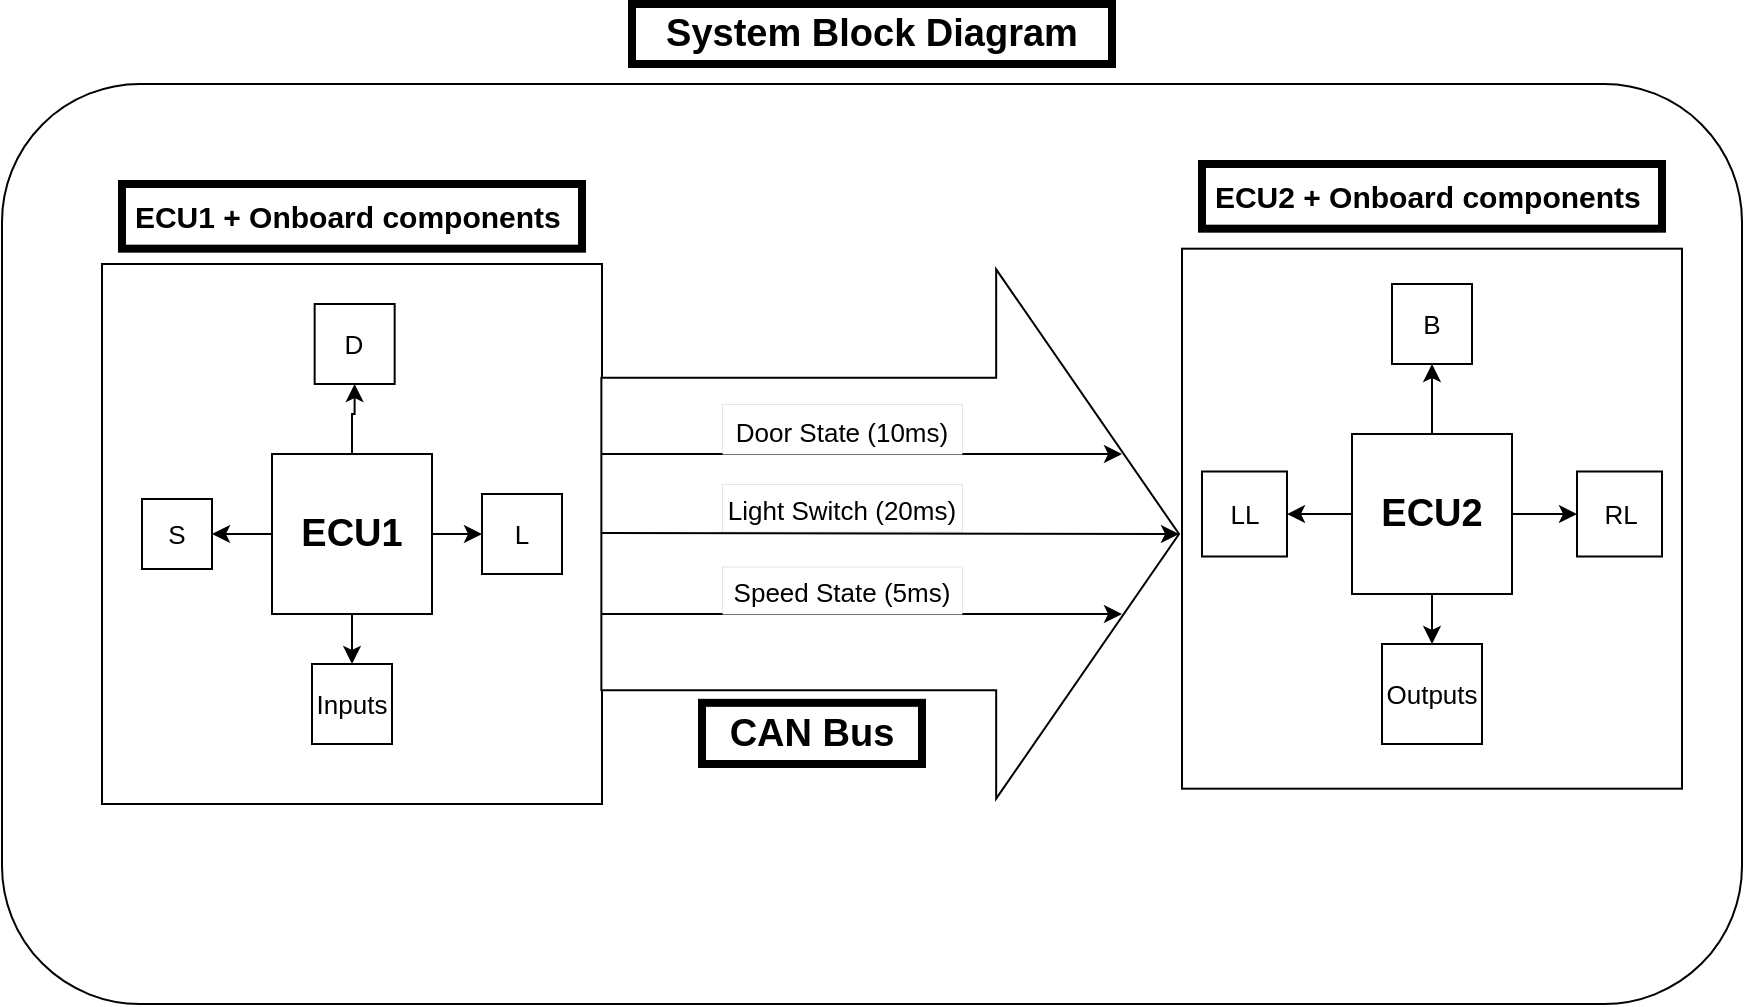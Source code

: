 <mxfile version="20.8.16" type="github">
  <diagram name="Page-1" id="VzYJW7qq4hizX6bzyd-o">
    <mxGraphModel dx="1050" dy="573" grid="1" gridSize="10" guides="1" tooltips="1" connect="1" arrows="1" fold="1" page="1" pageScale="1" pageWidth="1169" pageHeight="827" math="0" shadow="0">
      <root>
        <mxCell id="0" />
        <mxCell id="1" parent="0" />
        <mxCell id="oBUcw5NfegB5RQlEAFPF-1" value="" style="rounded=1;whiteSpace=wrap;html=1;" vertex="1" parent="1">
          <mxGeometry x="150" y="204" width="870" height="460" as="geometry" />
        </mxCell>
        <mxCell id="oBUcw5NfegB5RQlEAFPF-2" value="" style="rounded=0;whiteSpace=wrap;html=1;" vertex="1" parent="1">
          <mxGeometry x="200" y="294" width="250" height="270" as="geometry" />
        </mxCell>
        <mxCell id="oBUcw5NfegB5RQlEAFPF-18" value="" style="edgeStyle=orthogonalEdgeStyle;rounded=0;orthogonalLoop=1;jettySize=auto;html=1;" edge="1" parent="1" source="oBUcw5NfegB5RQlEAFPF-3" target="oBUcw5NfegB5RQlEAFPF-17">
          <mxGeometry relative="1" as="geometry" />
        </mxCell>
        <mxCell id="oBUcw5NfegB5RQlEAFPF-19" value="" style="edgeStyle=orthogonalEdgeStyle;rounded=0;orthogonalLoop=1;jettySize=auto;html=1;" edge="1" parent="1" source="oBUcw5NfegB5RQlEAFPF-3">
          <mxGeometry relative="1" as="geometry">
            <mxPoint x="390" y="429" as="targetPoint" />
          </mxGeometry>
        </mxCell>
        <mxCell id="oBUcw5NfegB5RQlEAFPF-23" value="" style="edgeStyle=orthogonalEdgeStyle;rounded=0;orthogonalLoop=1;jettySize=auto;html=1;" edge="1" parent="1" source="oBUcw5NfegB5RQlEAFPF-3" target="oBUcw5NfegB5RQlEAFPF-22">
          <mxGeometry relative="1" as="geometry" />
        </mxCell>
        <mxCell id="oBUcw5NfegB5RQlEAFPF-26" value="" style="edgeStyle=orthogonalEdgeStyle;rounded=0;orthogonalLoop=1;jettySize=auto;html=1;" edge="1" parent="1" source="oBUcw5NfegB5RQlEAFPF-3" target="oBUcw5NfegB5RQlEAFPF-25">
          <mxGeometry relative="1" as="geometry" />
        </mxCell>
        <mxCell id="oBUcw5NfegB5RQlEAFPF-3" value="&lt;font size=&quot;1&quot;&gt;&lt;span style=&quot;font-size: 19px;&quot;&gt;&lt;b&gt;ECU1&lt;/b&gt;&lt;/span&gt;&lt;/font&gt;" style="whiteSpace=wrap;html=1;aspect=fixed;" vertex="1" parent="1">
          <mxGeometry x="285" y="389" width="80" height="80" as="geometry" />
        </mxCell>
        <mxCell id="oBUcw5NfegB5RQlEAFPF-8" value="" style="html=1;shadow=0;dashed=0;align=center;verticalAlign=middle;shape=mxgraph.arrows2.arrow;dy=0.41;dx=91.43;direction=north;notch=0;rotation=90;" vertex="1" parent="1">
          <mxGeometry x="461.76" y="284.59" width="264.68" height="288.83" as="geometry" />
        </mxCell>
        <mxCell id="oBUcw5NfegB5RQlEAFPF-9" value="" style="rounded=0;whiteSpace=wrap;html=1;" vertex="1" parent="1">
          <mxGeometry x="740" y="286.34" width="250" height="270" as="geometry" />
        </mxCell>
        <mxCell id="oBUcw5NfegB5RQlEAFPF-17" value="&lt;font style=&quot;font-size: 13px;&quot;&gt;Inputs&lt;/font&gt;" style="whiteSpace=wrap;html=1;aspect=fixed;" vertex="1" parent="1">
          <mxGeometry x="305" y="494" width="40" height="40" as="geometry" />
        </mxCell>
        <mxCell id="oBUcw5NfegB5RQlEAFPF-21" value="&lt;font style=&quot;font-size: 13px;&quot;&gt;L&lt;/font&gt;" style="whiteSpace=wrap;html=1;aspect=fixed;" vertex="1" parent="1">
          <mxGeometry x="390" y="409" width="40" height="40" as="geometry" />
        </mxCell>
        <mxCell id="oBUcw5NfegB5RQlEAFPF-22" value="&lt;font style=&quot;font-size: 13px;&quot;&gt;D&lt;/font&gt;" style="whiteSpace=wrap;html=1;aspect=fixed;" vertex="1" parent="1">
          <mxGeometry x="306.33" y="314" width="40" height="40" as="geometry" />
        </mxCell>
        <mxCell id="oBUcw5NfegB5RQlEAFPF-25" value="&lt;font style=&quot;font-size: 13px;&quot;&gt;S&lt;/font&gt;" style="whiteSpace=wrap;html=1;aspect=fixed;" vertex="1" parent="1">
          <mxGeometry x="220" y="411.5" width="35" height="35" as="geometry" />
        </mxCell>
        <mxCell id="oBUcw5NfegB5RQlEAFPF-45" value="" style="edgeStyle=orthogonalEdgeStyle;rounded=0;orthogonalLoop=1;jettySize=auto;html=1;" edge="1" parent="1" source="oBUcw5NfegB5RQlEAFPF-40" target="oBUcw5NfegB5RQlEAFPF-43">
          <mxGeometry relative="1" as="geometry" />
        </mxCell>
        <mxCell id="oBUcw5NfegB5RQlEAFPF-46" value="" style="edgeStyle=orthogonalEdgeStyle;rounded=0;orthogonalLoop=1;jettySize=auto;html=1;" edge="1" parent="1" source="oBUcw5NfegB5RQlEAFPF-40" target="oBUcw5NfegB5RQlEAFPF-41">
          <mxGeometry relative="1" as="geometry" />
        </mxCell>
        <mxCell id="oBUcw5NfegB5RQlEAFPF-47" value="" style="edgeStyle=orthogonalEdgeStyle;rounded=0;orthogonalLoop=1;jettySize=auto;html=1;" edge="1" parent="1" source="oBUcw5NfegB5RQlEAFPF-40" target="oBUcw5NfegB5RQlEAFPF-42">
          <mxGeometry relative="1" as="geometry" />
        </mxCell>
        <mxCell id="oBUcw5NfegB5RQlEAFPF-48" value="" style="edgeStyle=orthogonalEdgeStyle;rounded=0;orthogonalLoop=1;jettySize=auto;html=1;" edge="1" parent="1" source="oBUcw5NfegB5RQlEAFPF-40" target="oBUcw5NfegB5RQlEAFPF-44">
          <mxGeometry relative="1" as="geometry" />
        </mxCell>
        <mxCell id="oBUcw5NfegB5RQlEAFPF-40" value="&lt;b&gt;&lt;font style=&quot;font-size: 19px;&quot;&gt;ECU2&lt;/font&gt;&lt;/b&gt;" style="whiteSpace=wrap;html=1;aspect=fixed;" vertex="1" parent="1">
          <mxGeometry x="825" y="379" width="80" height="80" as="geometry" />
        </mxCell>
        <mxCell id="oBUcw5NfegB5RQlEAFPF-41" value="&lt;font style=&quot;font-size: 13px;&quot;&gt;RL&lt;/font&gt;" style="whiteSpace=wrap;html=1;aspect=fixed;" vertex="1" parent="1">
          <mxGeometry x="937.5" y="397.75" width="42.5" height="42.5" as="geometry" />
        </mxCell>
        <mxCell id="oBUcw5NfegB5RQlEAFPF-42" value="&lt;font style=&quot;font-size: 13px;&quot;&gt;LL&lt;/font&gt;" style="whiteSpace=wrap;html=1;aspect=fixed;" vertex="1" parent="1">
          <mxGeometry x="750" y="397.75" width="42.5" height="42.5" as="geometry" />
        </mxCell>
        <mxCell id="oBUcw5NfegB5RQlEAFPF-43" value="&lt;font style=&quot;font-size: 13px;&quot;&gt;B&lt;/font&gt;" style="whiteSpace=wrap;html=1;aspect=fixed;" vertex="1" parent="1">
          <mxGeometry x="845" y="304" width="40" height="40" as="geometry" />
        </mxCell>
        <mxCell id="oBUcw5NfegB5RQlEAFPF-44" value="&lt;font style=&quot;font-size: 13px;&quot;&gt;Outputs&lt;/font&gt;" style="whiteSpace=wrap;html=1;aspect=fixed;" vertex="1" parent="1">
          <mxGeometry x="840" y="484" width="50" height="50" as="geometry" />
        </mxCell>
        <mxCell id="oBUcw5NfegB5RQlEAFPF-49" value="&lt;font size=&quot;1&quot; style=&quot;&quot;&gt;&lt;b style=&quot;font-size: 15px;&quot;&gt;ECU1 + Onboard components&amp;nbsp;&lt;/b&gt;&lt;/font&gt;" style="rounded=0;whiteSpace=wrap;html=1;strokeWidth=4;fontSize=13;" vertex="1" parent="1">
          <mxGeometry x="210" y="254" width="230" height="32.34" as="geometry" />
        </mxCell>
        <mxCell id="oBUcw5NfegB5RQlEAFPF-50" value="&lt;b&gt;&lt;font style=&quot;font-size: 15px;&quot;&gt;ECU2 + Onboard components&amp;nbsp;&lt;/font&gt;&lt;/b&gt;" style="rounded=0;whiteSpace=wrap;html=1;strokeWidth=4;fontSize=13;" vertex="1" parent="1">
          <mxGeometry x="750" y="244" width="230" height="32.34" as="geometry" />
        </mxCell>
        <mxCell id="oBUcw5NfegB5RQlEAFPF-51" value="&lt;font style=&quot;font-size: 19px;&quot;&gt;&lt;b&gt;CAN Bus&lt;/b&gt;&lt;/font&gt;" style="rounded=0;whiteSpace=wrap;html=1;strokeWidth=4;fontSize=13;" vertex="1" parent="1">
          <mxGeometry x="500" y="513.42" width="110" height="30.58" as="geometry" />
        </mxCell>
        <mxCell id="oBUcw5NfegB5RQlEAFPF-55" value="" style="endArrow=classic;html=1;rounded=0;fontSize=13;" edge="1" parent="1">
          <mxGeometry width="50" height="50" relative="1" as="geometry">
            <mxPoint x="450" y="389" as="sourcePoint" />
            <mxPoint x="710" y="389" as="targetPoint" />
          </mxGeometry>
        </mxCell>
        <mxCell id="oBUcw5NfegB5RQlEAFPF-56" value="" style="endArrow=classic;html=1;rounded=0;fontSize=13;" edge="1" parent="1">
          <mxGeometry width="50" height="50" relative="1" as="geometry">
            <mxPoint x="450" y="469" as="sourcePoint" />
            <mxPoint x="710" y="469" as="targetPoint" />
          </mxGeometry>
        </mxCell>
        <mxCell id="oBUcw5NfegB5RQlEAFPF-57" value="" style="endArrow=classic;html=1;rounded=0;fontSize=13;entryX=1;entryY=0.5;entryDx=0;entryDy=0;entryPerimeter=0;" edge="1" parent="1" target="oBUcw5NfegB5RQlEAFPF-8">
          <mxGeometry width="50" height="50" relative="1" as="geometry">
            <mxPoint x="450" y="428.5" as="sourcePoint" />
            <mxPoint x="710" y="428.5" as="targetPoint" />
          </mxGeometry>
        </mxCell>
        <mxCell id="oBUcw5NfegB5RQlEAFPF-58" value="&lt;font style=&quot;font-size: 19px;&quot;&gt;&lt;b&gt;System Block Diagram&lt;/b&gt;&lt;/font&gt;" style="rounded=0;whiteSpace=wrap;html=1;strokeWidth=4;fontSize=13;" vertex="1" parent="1">
          <mxGeometry x="465" y="164" width="240" height="30" as="geometry" />
        </mxCell>
        <mxCell id="oBUcw5NfegB5RQlEAFPF-59" value="&lt;font style=&quot;font-size: 13px;&quot;&gt;Door State (10ms)&lt;/font&gt;" style="rounded=0;whiteSpace=wrap;html=1;strokeWidth=0;fontSize=19;align=center;dashed=1;" vertex="1" parent="1">
          <mxGeometry x="510" y="364" width="120" height="25" as="geometry" />
        </mxCell>
        <mxCell id="oBUcw5NfegB5RQlEAFPF-60" value="&lt;font style=&quot;font-size: 13px;&quot;&gt;Light Switch (20ms)&lt;/font&gt;" style="rounded=0;whiteSpace=wrap;html=1;strokeWidth=0;fontSize=19;align=center;dashed=1;" vertex="1" parent="1">
          <mxGeometry x="510" y="404" width="120" height="23.75" as="geometry" />
        </mxCell>
        <mxCell id="oBUcw5NfegB5RQlEAFPF-61" value="&lt;font style=&quot;font-size: 13px;&quot;&gt;Speed State (5ms)&lt;/font&gt;" style="rounded=0;whiteSpace=wrap;html=1;strokeWidth=0;fontSize=19;align=center;dashed=1;" vertex="1" parent="1">
          <mxGeometry x="510" y="445.25" width="120" height="23.75" as="geometry" />
        </mxCell>
      </root>
    </mxGraphModel>
  </diagram>
</mxfile>
